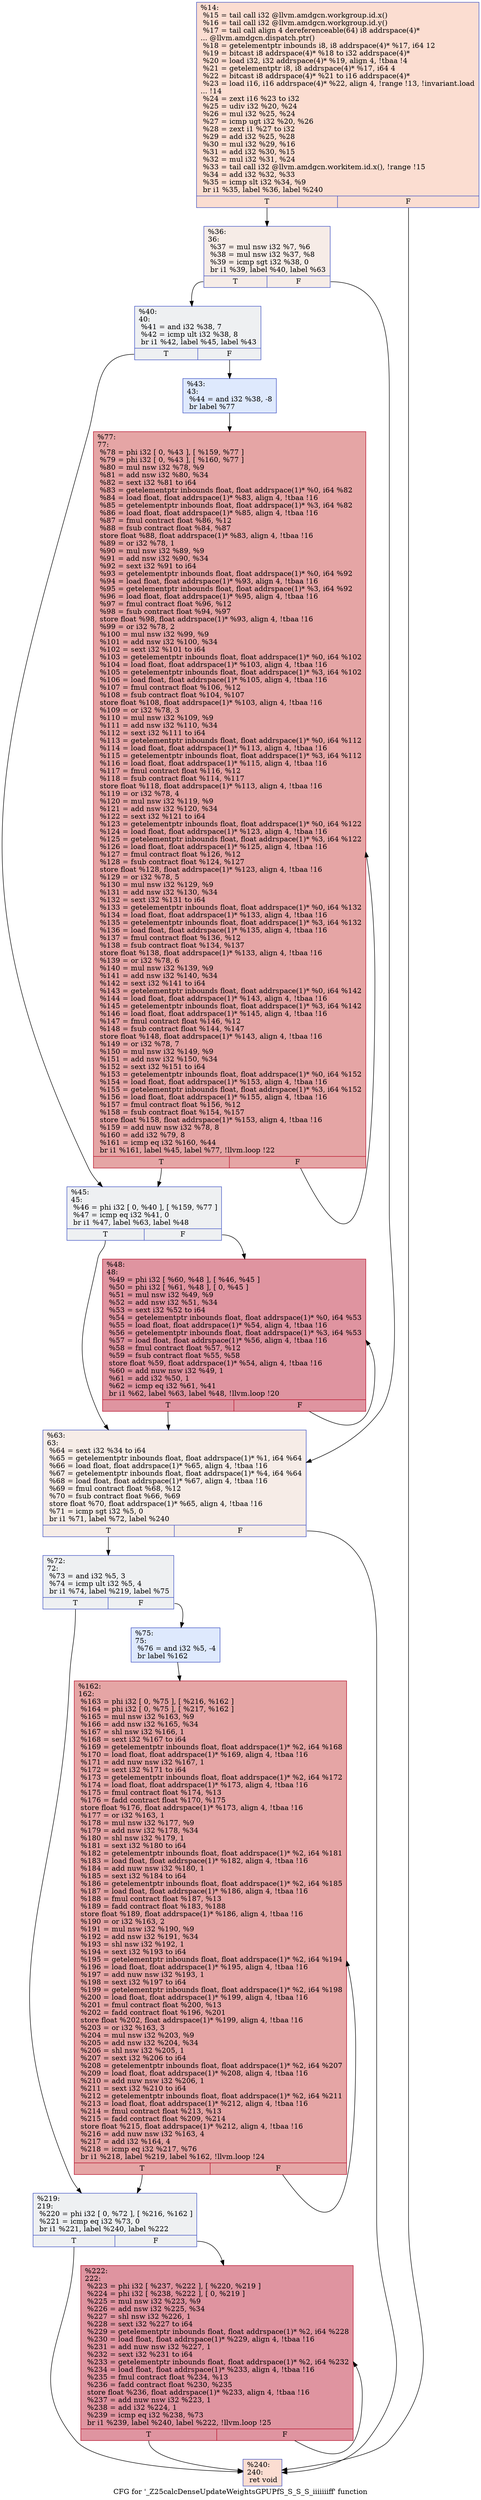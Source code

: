 digraph "CFG for '_Z25calcDenseUpdateWeightsGPUPfS_S_S_S_iiiiiiiff' function" {
	label="CFG for '_Z25calcDenseUpdateWeightsGPUPfS_S_S_S_iiiiiiiff' function";

	Node0x50a60e0 [shape=record,color="#3d50c3ff", style=filled, fillcolor="#f7b39670",label="{%14:\l  %15 = tail call i32 @llvm.amdgcn.workgroup.id.x()\l  %16 = tail call i32 @llvm.amdgcn.workgroup.id.y()\l  %17 = tail call align 4 dereferenceable(64) i8 addrspace(4)*\l... @llvm.amdgcn.dispatch.ptr()\l  %18 = getelementptr inbounds i8, i8 addrspace(4)* %17, i64 12\l  %19 = bitcast i8 addrspace(4)* %18 to i32 addrspace(4)*\l  %20 = load i32, i32 addrspace(4)* %19, align 4, !tbaa !4\l  %21 = getelementptr i8, i8 addrspace(4)* %17, i64 4\l  %22 = bitcast i8 addrspace(4)* %21 to i16 addrspace(4)*\l  %23 = load i16, i16 addrspace(4)* %22, align 4, !range !13, !invariant.load\l... !14\l  %24 = zext i16 %23 to i32\l  %25 = udiv i32 %20, %24\l  %26 = mul i32 %25, %24\l  %27 = icmp ugt i32 %20, %26\l  %28 = zext i1 %27 to i32\l  %29 = add i32 %25, %28\l  %30 = mul i32 %29, %16\l  %31 = add i32 %30, %15\l  %32 = mul i32 %31, %24\l  %33 = tail call i32 @llvm.amdgcn.workitem.id.x(), !range !15\l  %34 = add i32 %32, %33\l  %35 = icmp slt i32 %34, %9\l  br i1 %35, label %36, label %240\l|{<s0>T|<s1>F}}"];
	Node0x50a60e0:s0 -> Node0x50a98d0;
	Node0x50a60e0:s1 -> Node0x50a9960;
	Node0x50a98d0 [shape=record,color="#3d50c3ff", style=filled, fillcolor="#ead5c970",label="{%36:\l36:                                               \l  %37 = mul nsw i32 %7, %6\l  %38 = mul nsw i32 %37, %8\l  %39 = icmp sgt i32 %38, 0\l  br i1 %39, label %40, label %63\l|{<s0>T|<s1>F}}"];
	Node0x50a98d0:s0 -> Node0x50a9c50;
	Node0x50a98d0:s1 -> Node0x50a9ca0;
	Node0x50a9c50 [shape=record,color="#3d50c3ff", style=filled, fillcolor="#d9dce170",label="{%40:\l40:                                               \l  %41 = and i32 %38, 7\l  %42 = icmp ult i32 %38, 8\l  br i1 %42, label %45, label %43\l|{<s0>T|<s1>F}}"];
	Node0x50a9c50:s0 -> Node0x50a9f60;
	Node0x50a9c50:s1 -> Node0x50a9fb0;
	Node0x50a9fb0 [shape=record,color="#3d50c3ff", style=filled, fillcolor="#b5cdfa70",label="{%43:\l43:                                               \l  %44 = and i32 %38, -8\l  br label %77\l}"];
	Node0x50a9fb0 -> Node0x50aa1b0;
	Node0x50a9f60 [shape=record,color="#3d50c3ff", style=filled, fillcolor="#d9dce170",label="{%45:\l45:                                               \l  %46 = phi i32 [ 0, %40 ], [ %159, %77 ]\l  %47 = icmp eq i32 %41, 0\l  br i1 %47, label %63, label %48\l|{<s0>T|<s1>F}}"];
	Node0x50a9f60:s0 -> Node0x50a9ca0;
	Node0x50a9f60:s1 -> Node0x50aa3e0;
	Node0x50aa3e0 [shape=record,color="#b70d28ff", style=filled, fillcolor="#b70d2870",label="{%48:\l48:                                               \l  %49 = phi i32 [ %60, %48 ], [ %46, %45 ]\l  %50 = phi i32 [ %61, %48 ], [ 0, %45 ]\l  %51 = mul nsw i32 %49, %9\l  %52 = add nsw i32 %51, %34\l  %53 = sext i32 %52 to i64\l  %54 = getelementptr inbounds float, float addrspace(1)* %0, i64 %53\l  %55 = load float, float addrspace(1)* %54, align 4, !tbaa !16\l  %56 = getelementptr inbounds float, float addrspace(1)* %3, i64 %53\l  %57 = load float, float addrspace(1)* %56, align 4, !tbaa !16\l  %58 = fmul contract float %57, %12\l  %59 = fsub contract float %55, %58\l  store float %59, float addrspace(1)* %54, align 4, !tbaa !16\l  %60 = add nuw nsw i32 %49, 1\l  %61 = add i32 %50, 1\l  %62 = icmp eq i32 %61, %41\l  br i1 %62, label %63, label %48, !llvm.loop !20\l|{<s0>T|<s1>F}}"];
	Node0x50aa3e0:s0 -> Node0x50a9ca0;
	Node0x50aa3e0:s1 -> Node0x50aa3e0;
	Node0x50a9ca0 [shape=record,color="#3d50c3ff", style=filled, fillcolor="#ead5c970",label="{%63:\l63:                                               \l  %64 = sext i32 %34 to i64\l  %65 = getelementptr inbounds float, float addrspace(1)* %1, i64 %64\l  %66 = load float, float addrspace(1)* %65, align 4, !tbaa !16\l  %67 = getelementptr inbounds float, float addrspace(1)* %4, i64 %64\l  %68 = load float, float addrspace(1)* %67, align 4, !tbaa !16\l  %69 = fmul contract float %68, %12\l  %70 = fsub contract float %66, %69\l  store float %70, float addrspace(1)* %65, align 4, !tbaa !16\l  %71 = icmp sgt i32 %5, 0\l  br i1 %71, label %72, label %240\l|{<s0>T|<s1>F}}"];
	Node0x50a9ca0:s0 -> Node0x50a61d0;
	Node0x50a9ca0:s1 -> Node0x50a9960;
	Node0x50a61d0 [shape=record,color="#3d50c3ff", style=filled, fillcolor="#d9dce170",label="{%72:\l72:                                               \l  %73 = and i32 %5, 3\l  %74 = icmp ult i32 %5, 4\l  br i1 %74, label %219, label %75\l|{<s0>T|<s1>F}}"];
	Node0x50a61d0:s0 -> Node0x50ac020;
	Node0x50a61d0:s1 -> Node0x50ac070;
	Node0x50ac070 [shape=record,color="#3d50c3ff", style=filled, fillcolor="#b5cdfa70",label="{%75:\l75:                                               \l  %76 = and i32 %5, -4\l  br label %162\l}"];
	Node0x50ac070 -> Node0x50ac240;
	Node0x50aa1b0 [shape=record,color="#b70d28ff", style=filled, fillcolor="#c5333470",label="{%77:\l77:                                               \l  %78 = phi i32 [ 0, %43 ], [ %159, %77 ]\l  %79 = phi i32 [ 0, %43 ], [ %160, %77 ]\l  %80 = mul nsw i32 %78, %9\l  %81 = add nsw i32 %80, %34\l  %82 = sext i32 %81 to i64\l  %83 = getelementptr inbounds float, float addrspace(1)* %0, i64 %82\l  %84 = load float, float addrspace(1)* %83, align 4, !tbaa !16\l  %85 = getelementptr inbounds float, float addrspace(1)* %3, i64 %82\l  %86 = load float, float addrspace(1)* %85, align 4, !tbaa !16\l  %87 = fmul contract float %86, %12\l  %88 = fsub contract float %84, %87\l  store float %88, float addrspace(1)* %83, align 4, !tbaa !16\l  %89 = or i32 %78, 1\l  %90 = mul nsw i32 %89, %9\l  %91 = add nsw i32 %90, %34\l  %92 = sext i32 %91 to i64\l  %93 = getelementptr inbounds float, float addrspace(1)* %0, i64 %92\l  %94 = load float, float addrspace(1)* %93, align 4, !tbaa !16\l  %95 = getelementptr inbounds float, float addrspace(1)* %3, i64 %92\l  %96 = load float, float addrspace(1)* %95, align 4, !tbaa !16\l  %97 = fmul contract float %96, %12\l  %98 = fsub contract float %94, %97\l  store float %98, float addrspace(1)* %93, align 4, !tbaa !16\l  %99 = or i32 %78, 2\l  %100 = mul nsw i32 %99, %9\l  %101 = add nsw i32 %100, %34\l  %102 = sext i32 %101 to i64\l  %103 = getelementptr inbounds float, float addrspace(1)* %0, i64 %102\l  %104 = load float, float addrspace(1)* %103, align 4, !tbaa !16\l  %105 = getelementptr inbounds float, float addrspace(1)* %3, i64 %102\l  %106 = load float, float addrspace(1)* %105, align 4, !tbaa !16\l  %107 = fmul contract float %106, %12\l  %108 = fsub contract float %104, %107\l  store float %108, float addrspace(1)* %103, align 4, !tbaa !16\l  %109 = or i32 %78, 3\l  %110 = mul nsw i32 %109, %9\l  %111 = add nsw i32 %110, %34\l  %112 = sext i32 %111 to i64\l  %113 = getelementptr inbounds float, float addrspace(1)* %0, i64 %112\l  %114 = load float, float addrspace(1)* %113, align 4, !tbaa !16\l  %115 = getelementptr inbounds float, float addrspace(1)* %3, i64 %112\l  %116 = load float, float addrspace(1)* %115, align 4, !tbaa !16\l  %117 = fmul contract float %116, %12\l  %118 = fsub contract float %114, %117\l  store float %118, float addrspace(1)* %113, align 4, !tbaa !16\l  %119 = or i32 %78, 4\l  %120 = mul nsw i32 %119, %9\l  %121 = add nsw i32 %120, %34\l  %122 = sext i32 %121 to i64\l  %123 = getelementptr inbounds float, float addrspace(1)* %0, i64 %122\l  %124 = load float, float addrspace(1)* %123, align 4, !tbaa !16\l  %125 = getelementptr inbounds float, float addrspace(1)* %3, i64 %122\l  %126 = load float, float addrspace(1)* %125, align 4, !tbaa !16\l  %127 = fmul contract float %126, %12\l  %128 = fsub contract float %124, %127\l  store float %128, float addrspace(1)* %123, align 4, !tbaa !16\l  %129 = or i32 %78, 5\l  %130 = mul nsw i32 %129, %9\l  %131 = add nsw i32 %130, %34\l  %132 = sext i32 %131 to i64\l  %133 = getelementptr inbounds float, float addrspace(1)* %0, i64 %132\l  %134 = load float, float addrspace(1)* %133, align 4, !tbaa !16\l  %135 = getelementptr inbounds float, float addrspace(1)* %3, i64 %132\l  %136 = load float, float addrspace(1)* %135, align 4, !tbaa !16\l  %137 = fmul contract float %136, %12\l  %138 = fsub contract float %134, %137\l  store float %138, float addrspace(1)* %133, align 4, !tbaa !16\l  %139 = or i32 %78, 6\l  %140 = mul nsw i32 %139, %9\l  %141 = add nsw i32 %140, %34\l  %142 = sext i32 %141 to i64\l  %143 = getelementptr inbounds float, float addrspace(1)* %0, i64 %142\l  %144 = load float, float addrspace(1)* %143, align 4, !tbaa !16\l  %145 = getelementptr inbounds float, float addrspace(1)* %3, i64 %142\l  %146 = load float, float addrspace(1)* %145, align 4, !tbaa !16\l  %147 = fmul contract float %146, %12\l  %148 = fsub contract float %144, %147\l  store float %148, float addrspace(1)* %143, align 4, !tbaa !16\l  %149 = or i32 %78, 7\l  %150 = mul nsw i32 %149, %9\l  %151 = add nsw i32 %150, %34\l  %152 = sext i32 %151 to i64\l  %153 = getelementptr inbounds float, float addrspace(1)* %0, i64 %152\l  %154 = load float, float addrspace(1)* %153, align 4, !tbaa !16\l  %155 = getelementptr inbounds float, float addrspace(1)* %3, i64 %152\l  %156 = load float, float addrspace(1)* %155, align 4, !tbaa !16\l  %157 = fmul contract float %156, %12\l  %158 = fsub contract float %154, %157\l  store float %158, float addrspace(1)* %153, align 4, !tbaa !16\l  %159 = add nuw nsw i32 %78, 8\l  %160 = add i32 %79, 8\l  %161 = icmp eq i32 %160, %44\l  br i1 %161, label %45, label %77, !llvm.loop !22\l|{<s0>T|<s1>F}}"];
	Node0x50aa1b0:s0 -> Node0x50a9f60;
	Node0x50aa1b0:s1 -> Node0x50aa1b0;
	Node0x50ac240 [shape=record,color="#b70d28ff", style=filled, fillcolor="#c5333470",label="{%162:\l162:                                              \l  %163 = phi i32 [ 0, %75 ], [ %216, %162 ]\l  %164 = phi i32 [ 0, %75 ], [ %217, %162 ]\l  %165 = mul nsw i32 %163, %9\l  %166 = add nsw i32 %165, %34\l  %167 = shl nsw i32 %166, 1\l  %168 = sext i32 %167 to i64\l  %169 = getelementptr inbounds float, float addrspace(1)* %2, i64 %168\l  %170 = load float, float addrspace(1)* %169, align 4, !tbaa !16\l  %171 = add nuw nsw i32 %167, 1\l  %172 = sext i32 %171 to i64\l  %173 = getelementptr inbounds float, float addrspace(1)* %2, i64 %172\l  %174 = load float, float addrspace(1)* %173, align 4, !tbaa !16\l  %175 = fmul contract float %174, %13\l  %176 = fadd contract float %170, %175\l  store float %176, float addrspace(1)* %173, align 4, !tbaa !16\l  %177 = or i32 %163, 1\l  %178 = mul nsw i32 %177, %9\l  %179 = add nsw i32 %178, %34\l  %180 = shl nsw i32 %179, 1\l  %181 = sext i32 %180 to i64\l  %182 = getelementptr inbounds float, float addrspace(1)* %2, i64 %181\l  %183 = load float, float addrspace(1)* %182, align 4, !tbaa !16\l  %184 = add nuw nsw i32 %180, 1\l  %185 = sext i32 %184 to i64\l  %186 = getelementptr inbounds float, float addrspace(1)* %2, i64 %185\l  %187 = load float, float addrspace(1)* %186, align 4, !tbaa !16\l  %188 = fmul contract float %187, %13\l  %189 = fadd contract float %183, %188\l  store float %189, float addrspace(1)* %186, align 4, !tbaa !16\l  %190 = or i32 %163, 2\l  %191 = mul nsw i32 %190, %9\l  %192 = add nsw i32 %191, %34\l  %193 = shl nsw i32 %192, 1\l  %194 = sext i32 %193 to i64\l  %195 = getelementptr inbounds float, float addrspace(1)* %2, i64 %194\l  %196 = load float, float addrspace(1)* %195, align 4, !tbaa !16\l  %197 = add nuw nsw i32 %193, 1\l  %198 = sext i32 %197 to i64\l  %199 = getelementptr inbounds float, float addrspace(1)* %2, i64 %198\l  %200 = load float, float addrspace(1)* %199, align 4, !tbaa !16\l  %201 = fmul contract float %200, %13\l  %202 = fadd contract float %196, %201\l  store float %202, float addrspace(1)* %199, align 4, !tbaa !16\l  %203 = or i32 %163, 3\l  %204 = mul nsw i32 %203, %9\l  %205 = add nsw i32 %204, %34\l  %206 = shl nsw i32 %205, 1\l  %207 = sext i32 %206 to i64\l  %208 = getelementptr inbounds float, float addrspace(1)* %2, i64 %207\l  %209 = load float, float addrspace(1)* %208, align 4, !tbaa !16\l  %210 = add nuw nsw i32 %206, 1\l  %211 = sext i32 %210 to i64\l  %212 = getelementptr inbounds float, float addrspace(1)* %2, i64 %211\l  %213 = load float, float addrspace(1)* %212, align 4, !tbaa !16\l  %214 = fmul contract float %213, %13\l  %215 = fadd contract float %209, %214\l  store float %215, float addrspace(1)* %212, align 4, !tbaa !16\l  %216 = add nuw nsw i32 %163, 4\l  %217 = add i32 %164, 4\l  %218 = icmp eq i32 %217, %76\l  br i1 %218, label %219, label %162, !llvm.loop !24\l|{<s0>T|<s1>F}}"];
	Node0x50ac240:s0 -> Node0x50ac020;
	Node0x50ac240:s1 -> Node0x50ac240;
	Node0x50ac020 [shape=record,color="#3d50c3ff", style=filled, fillcolor="#d9dce170",label="{%219:\l219:                                              \l  %220 = phi i32 [ 0, %72 ], [ %216, %162 ]\l  %221 = icmp eq i32 %73, 0\l  br i1 %221, label %240, label %222\l|{<s0>T|<s1>F}}"];
	Node0x50ac020:s0 -> Node0x50a9960;
	Node0x50ac020:s1 -> Node0x50a8140;
	Node0x50a8140 [shape=record,color="#b70d28ff", style=filled, fillcolor="#b70d2870",label="{%222:\l222:                                              \l  %223 = phi i32 [ %237, %222 ], [ %220, %219 ]\l  %224 = phi i32 [ %238, %222 ], [ 0, %219 ]\l  %225 = mul nsw i32 %223, %9\l  %226 = add nsw i32 %225, %34\l  %227 = shl nsw i32 %226, 1\l  %228 = sext i32 %227 to i64\l  %229 = getelementptr inbounds float, float addrspace(1)* %2, i64 %228\l  %230 = load float, float addrspace(1)* %229, align 4, !tbaa !16\l  %231 = add nuw nsw i32 %227, 1\l  %232 = sext i32 %231 to i64\l  %233 = getelementptr inbounds float, float addrspace(1)* %2, i64 %232\l  %234 = load float, float addrspace(1)* %233, align 4, !tbaa !16\l  %235 = fmul contract float %234, %13\l  %236 = fadd contract float %230, %235\l  store float %236, float addrspace(1)* %233, align 4, !tbaa !16\l  %237 = add nuw nsw i32 %223, 1\l  %238 = add i32 %224, 1\l  %239 = icmp eq i32 %238, %73\l  br i1 %239, label %240, label %222, !llvm.loop !25\l|{<s0>T|<s1>F}}"];
	Node0x50a8140:s0 -> Node0x50a9960;
	Node0x50a8140:s1 -> Node0x50a8140;
	Node0x50a9960 [shape=record,color="#3d50c3ff", style=filled, fillcolor="#f7b39670",label="{%240:\l240:                                              \l  ret void\l}"];
}

